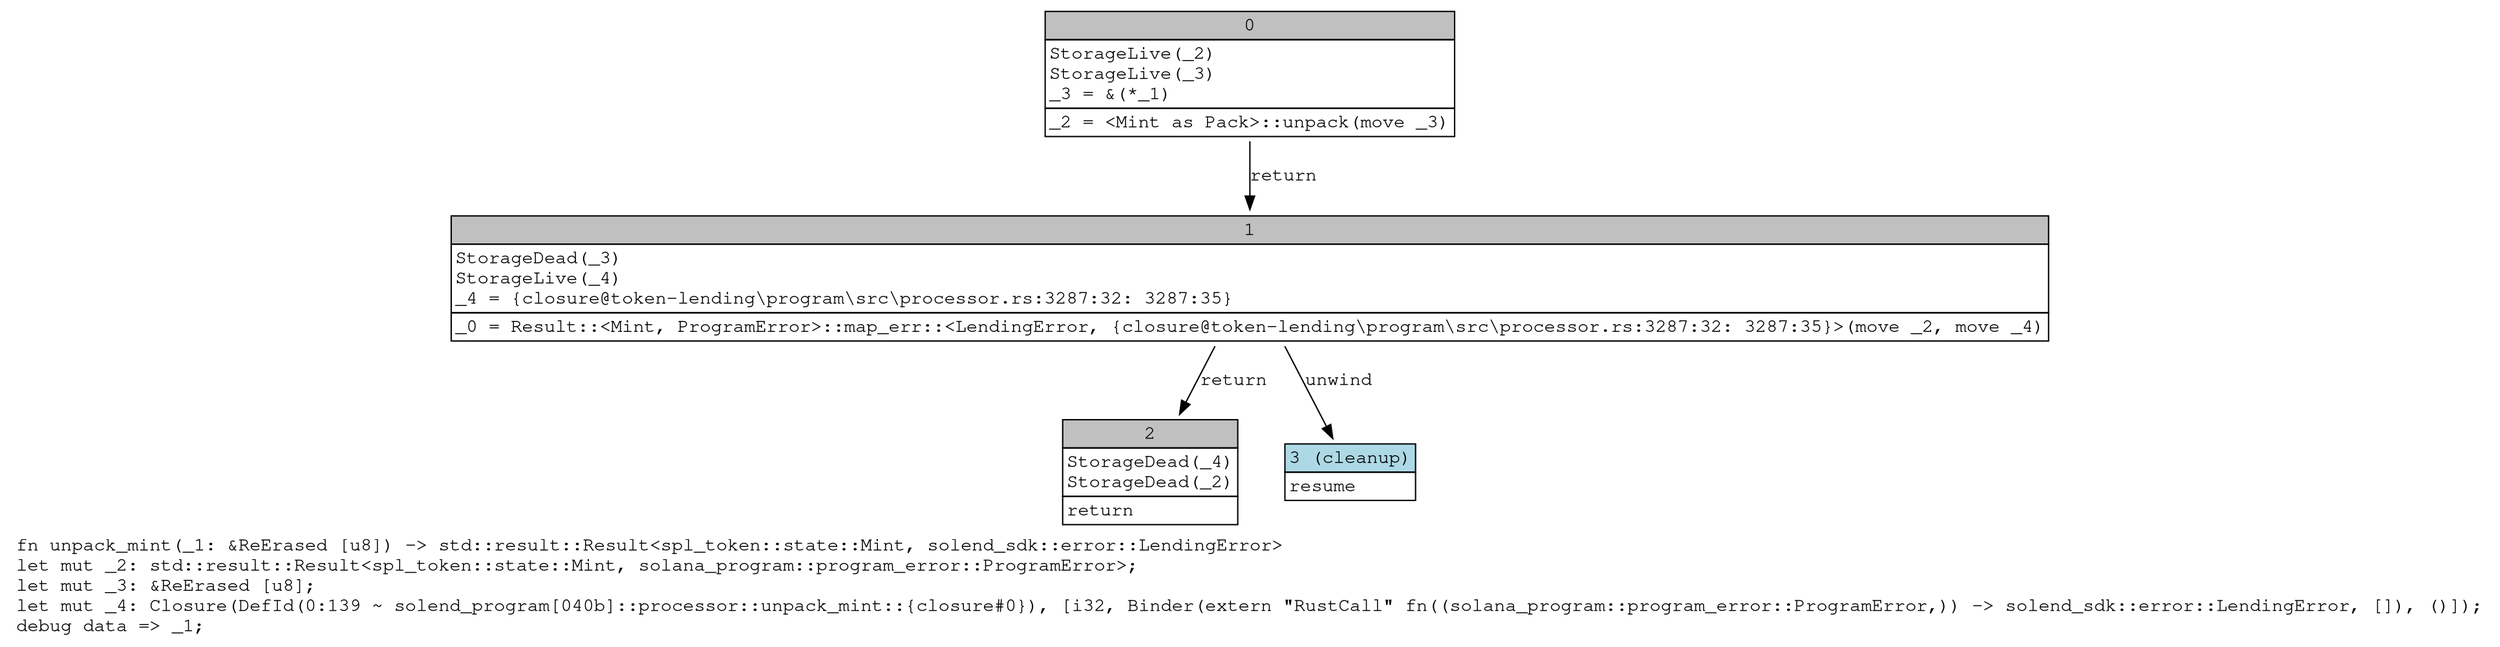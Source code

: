 digraph Mir_0_138 {
    graph [fontname="Courier, monospace"];
    node [fontname="Courier, monospace"];
    edge [fontname="Courier, monospace"];
    label=<fn unpack_mint(_1: &amp;ReErased [u8]) -&gt; std::result::Result&lt;spl_token::state::Mint, solend_sdk::error::LendingError&gt;<br align="left"/>let mut _2: std::result::Result&lt;spl_token::state::Mint, solana_program::program_error::ProgramError&gt;;<br align="left"/>let mut _3: &amp;ReErased [u8];<br align="left"/>let mut _4: Closure(DefId(0:139 ~ solend_program[040b]::processor::unpack_mint::{closure#0}), [i32, Binder(extern &quot;RustCall&quot; fn((solana_program::program_error::ProgramError,)) -&gt; solend_sdk::error::LendingError, []), ()]);<br align="left"/>debug data =&gt; _1;<br align="left"/>>;
    bb0__0_138 [shape="none", label=<<table border="0" cellborder="1" cellspacing="0"><tr><td bgcolor="gray" align="center" colspan="1">0</td></tr><tr><td align="left" balign="left">StorageLive(_2)<br/>StorageLive(_3)<br/>_3 = &amp;(*_1)<br/></td></tr><tr><td align="left">_2 = &lt;Mint as Pack&gt;::unpack(move _3)</td></tr></table>>];
    bb1__0_138 [shape="none", label=<<table border="0" cellborder="1" cellspacing="0"><tr><td bgcolor="gray" align="center" colspan="1">1</td></tr><tr><td align="left" balign="left">StorageDead(_3)<br/>StorageLive(_4)<br/>_4 = {closure@token-lending\program\src\processor.rs:3287:32: 3287:35}<br/></td></tr><tr><td align="left">_0 = Result::&lt;Mint, ProgramError&gt;::map_err::&lt;LendingError, {closure@token-lending\program\src\processor.rs:3287:32: 3287:35}&gt;(move _2, move _4)</td></tr></table>>];
    bb2__0_138 [shape="none", label=<<table border="0" cellborder="1" cellspacing="0"><tr><td bgcolor="gray" align="center" colspan="1">2</td></tr><tr><td align="left" balign="left">StorageDead(_4)<br/>StorageDead(_2)<br/></td></tr><tr><td align="left">return</td></tr></table>>];
    bb3__0_138 [shape="none", label=<<table border="0" cellborder="1" cellspacing="0"><tr><td bgcolor="lightblue" align="center" colspan="1">3 (cleanup)</td></tr><tr><td align="left">resume</td></tr></table>>];
    bb0__0_138 -> bb1__0_138 [label="return"];
    bb1__0_138 -> bb2__0_138 [label="return"];
    bb1__0_138 -> bb3__0_138 [label="unwind"];
}
